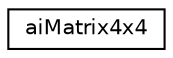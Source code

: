 digraph "Graphical Class Hierarchy"
{
  edge [fontname="Helvetica",fontsize="10",labelfontname="Helvetica",labelfontsize="10"];
  node [fontname="Helvetica",fontsize="10",shape=record];
  rankdir="LR";
  Node1 [label="aiMatrix4x4",height=0.2,width=0.4,color="black", fillcolor="white", style="filled",URL="$structai_matrix4x4.html"];
}
